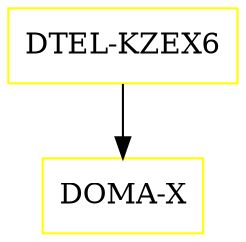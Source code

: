 digraph G {
  "DTEL-KZEX6" [shape=box,color=yellow];
  "DOMA-X" [shape=box,color=yellow,URL="./DOMA_X.html"];
  "DTEL-KZEX6" -> "DOMA-X";
}
